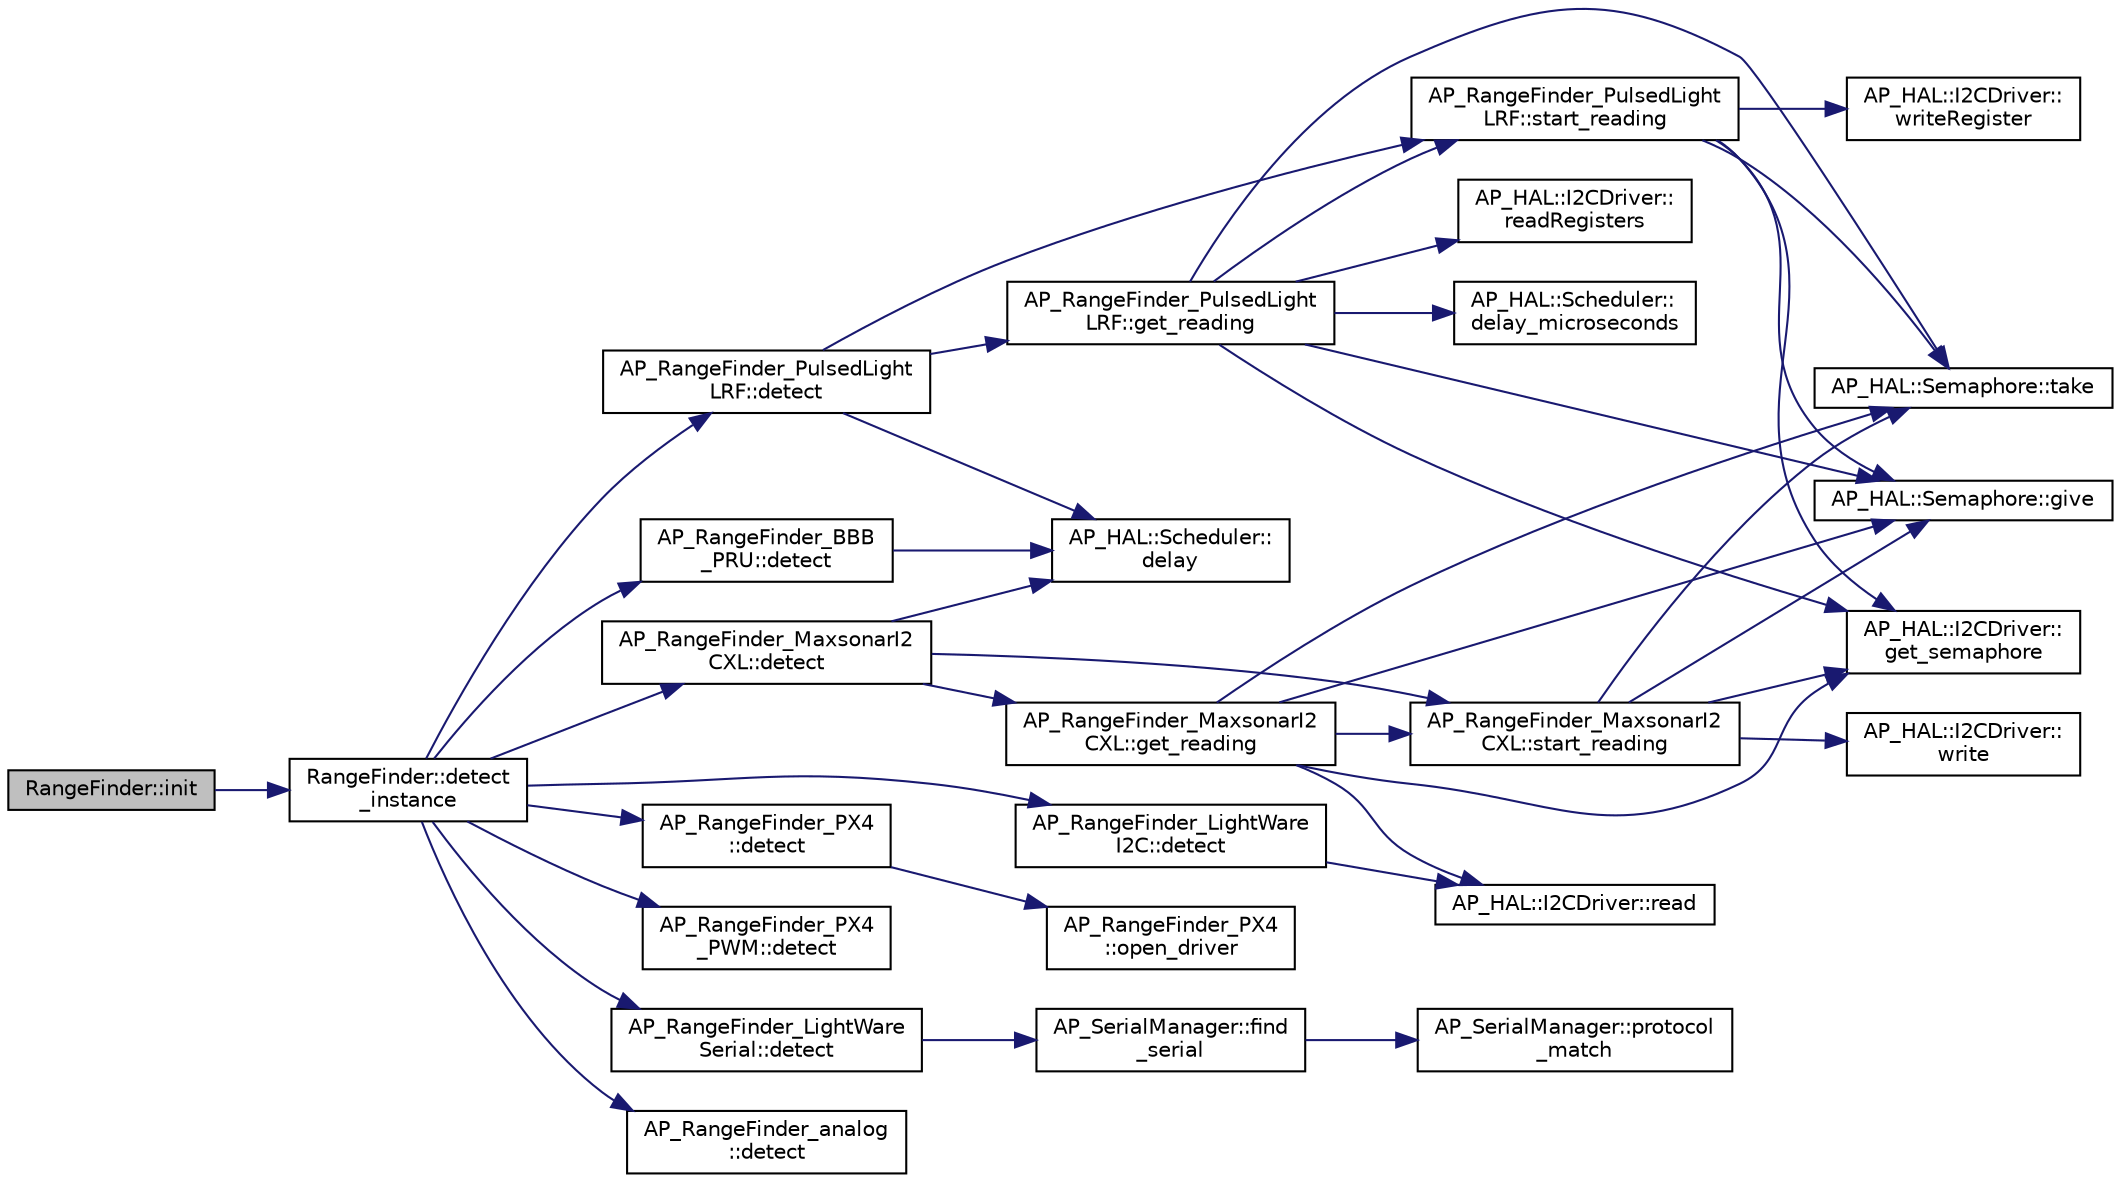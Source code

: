 digraph "RangeFinder::init"
{
 // INTERACTIVE_SVG=YES
  edge [fontname="Helvetica",fontsize="10",labelfontname="Helvetica",labelfontsize="10"];
  node [fontname="Helvetica",fontsize="10",shape=record];
  rankdir="LR";
  Node1 [label="RangeFinder::init",height=0.2,width=0.4,color="black", fillcolor="grey75", style="filled", fontcolor="black"];
  Node1 -> Node2 [color="midnightblue",fontsize="10",style="solid",fontname="Helvetica"];
  Node2 [label="RangeFinder::detect\l_instance",height=0.2,width=0.4,color="black", fillcolor="white", style="filled",URL="$classRangeFinder.html#a7f7f9dce880eb37d53df67cba39bdda9"];
  Node2 -> Node3 [color="midnightblue",fontsize="10",style="solid",fontname="Helvetica"];
  Node3 [label="AP_RangeFinder_PulsedLight\lLRF::detect",height=0.2,width=0.4,color="black", fillcolor="white", style="filled",URL="$classAP__RangeFinder__PulsedLightLRF.html#a12f05561023eacee38730a22aeaef09c"];
  Node3 -> Node4 [color="midnightblue",fontsize="10",style="solid",fontname="Helvetica"];
  Node4 [label="AP_RangeFinder_PulsedLight\lLRF::start_reading",height=0.2,width=0.4,color="black", fillcolor="white", style="filled",URL="$classAP__RangeFinder__PulsedLightLRF.html#aeb01c92de42ba4e384ef2a3cbc84f51f"];
  Node4 -> Node5 [color="midnightblue",fontsize="10",style="solid",fontname="Helvetica"];
  Node5 [label="AP_HAL::I2CDriver::\lget_semaphore",height=0.2,width=0.4,color="black", fillcolor="white", style="filled",URL="$classAP__HAL_1_1I2CDriver.html#a373424b46be08ef36d53844f88b5398e"];
  Node4 -> Node6 [color="midnightblue",fontsize="10",style="solid",fontname="Helvetica"];
  Node6 [label="AP_HAL::Semaphore::take",height=0.2,width=0.4,color="black", fillcolor="white", style="filled",URL="$classAP__HAL_1_1Semaphore.html#abd3a0affad8bb211981a979f30386589"];
  Node4 -> Node7 [color="midnightblue",fontsize="10",style="solid",fontname="Helvetica"];
  Node7 [label="AP_HAL::I2CDriver::\lwriteRegister",height=0.2,width=0.4,color="black", fillcolor="white", style="filled",URL="$classAP__HAL_1_1I2CDriver.html#a8e28e01b86bd1cb03efb7162f340444e"];
  Node4 -> Node8 [color="midnightblue",fontsize="10",style="solid",fontname="Helvetica"];
  Node8 [label="AP_HAL::Semaphore::give",height=0.2,width=0.4,color="black", fillcolor="white", style="filled",URL="$classAP__HAL_1_1Semaphore.html#afcdbf03d5bea9d83037acc93bfaea7ce"];
  Node3 -> Node9 [color="midnightblue",fontsize="10",style="solid",fontname="Helvetica"];
  Node9 [label="AP_HAL::Scheduler::\ldelay",height=0.2,width=0.4,color="black", fillcolor="white", style="filled",URL="$classAP__HAL_1_1Scheduler.html#ab3175e2e6223ccfe82f957e41cc12b26"];
  Node3 -> Node10 [color="midnightblue",fontsize="10",style="solid",fontname="Helvetica"];
  Node10 [label="AP_RangeFinder_PulsedLight\lLRF::get_reading",height=0.2,width=0.4,color="black", fillcolor="white", style="filled",URL="$classAP__RangeFinder__PulsedLightLRF.html#a51ff133034bca6db07bbf0792e3df4c2"];
  Node10 -> Node5 [color="midnightblue",fontsize="10",style="solid",fontname="Helvetica"];
  Node10 -> Node6 [color="midnightblue",fontsize="10",style="solid",fontname="Helvetica"];
  Node10 -> Node11 [color="midnightblue",fontsize="10",style="solid",fontname="Helvetica"];
  Node11 [label="AP_HAL::I2CDriver::\lreadRegisters",height=0.2,width=0.4,color="black", fillcolor="white", style="filled",URL="$classAP__HAL_1_1I2CDriver.html#a5826f44fd0ab5a87db1c14f5a3d55561"];
  Node10 -> Node8 [color="midnightblue",fontsize="10",style="solid",fontname="Helvetica"];
  Node10 -> Node12 [color="midnightblue",fontsize="10",style="solid",fontname="Helvetica"];
  Node12 [label="AP_HAL::Scheduler::\ldelay_microseconds",height=0.2,width=0.4,color="black", fillcolor="white", style="filled",URL="$classAP__HAL_1_1Scheduler.html#a78c4f1b1f192ac1c99544b6cc8f099b0"];
  Node10 -> Node4 [color="midnightblue",fontsize="10",style="solid",fontname="Helvetica"];
  Node2 -> Node13 [color="midnightblue",fontsize="10",style="solid",fontname="Helvetica"];
  Node13 [label="AP_RangeFinder_MaxsonarI2\lCXL::detect",height=0.2,width=0.4,color="black", fillcolor="white", style="filled",URL="$classAP__RangeFinder__MaxsonarI2CXL.html#a63b2fdab67041f94c16928e1764871b2"];
  Node13 -> Node14 [color="midnightblue",fontsize="10",style="solid",fontname="Helvetica"];
  Node14 [label="AP_RangeFinder_MaxsonarI2\lCXL::start_reading",height=0.2,width=0.4,color="black", fillcolor="white", style="filled",URL="$classAP__RangeFinder__MaxsonarI2CXL.html#a51188886a94d87fc3ebb795c0b40f0e4"];
  Node14 -> Node5 [color="midnightblue",fontsize="10",style="solid",fontname="Helvetica"];
  Node14 -> Node6 [color="midnightblue",fontsize="10",style="solid",fontname="Helvetica"];
  Node14 -> Node15 [color="midnightblue",fontsize="10",style="solid",fontname="Helvetica"];
  Node15 [label="AP_HAL::I2CDriver::\lwrite",height=0.2,width=0.4,color="black", fillcolor="white", style="filled",URL="$classAP__HAL_1_1I2CDriver.html#a31721a0154b78760595785506d92f38e"];
  Node14 -> Node8 [color="midnightblue",fontsize="10",style="solid",fontname="Helvetica"];
  Node13 -> Node9 [color="midnightblue",fontsize="10",style="solid",fontname="Helvetica"];
  Node13 -> Node16 [color="midnightblue",fontsize="10",style="solid",fontname="Helvetica"];
  Node16 [label="AP_RangeFinder_MaxsonarI2\lCXL::get_reading",height=0.2,width=0.4,color="black", fillcolor="white", style="filled",URL="$classAP__RangeFinder__MaxsonarI2CXL.html#a43b8ffc54c0ed66221d0bb61c3e181e9"];
  Node16 -> Node5 [color="midnightblue",fontsize="10",style="solid",fontname="Helvetica"];
  Node16 -> Node6 [color="midnightblue",fontsize="10",style="solid",fontname="Helvetica"];
  Node16 -> Node17 [color="midnightblue",fontsize="10",style="solid",fontname="Helvetica"];
  Node17 [label="AP_HAL::I2CDriver::read",height=0.2,width=0.4,color="black", fillcolor="white", style="filled",URL="$classAP__HAL_1_1I2CDriver.html#a223decf0fed4d81b10e740411026e2f3"];
  Node16 -> Node8 [color="midnightblue",fontsize="10",style="solid",fontname="Helvetica"];
  Node16 -> Node14 [color="midnightblue",fontsize="10",style="solid",fontname="Helvetica"];
  Node2 -> Node18 [color="midnightblue",fontsize="10",style="solid",fontname="Helvetica"];
  Node18 [label="AP_RangeFinder_LightWare\lI2C::detect",height=0.2,width=0.4,color="black", fillcolor="white", style="filled",URL="$classAP__RangeFinder__LightWareI2C.html#a8925d48baad64ada390a59e79331793f"];
  Node18 -> Node17 [color="midnightblue",fontsize="10",style="solid",fontname="Helvetica"];
  Node2 -> Node19 [color="midnightblue",fontsize="10",style="solid",fontname="Helvetica"];
  Node19 [label="AP_RangeFinder_PX4\l::detect",height=0.2,width=0.4,color="black", fillcolor="white", style="filled",URL="$classAP__RangeFinder__PX4.html#a5a3dda8e68d91d1c70177b6e903ab4de"];
  Node19 -> Node20 [color="midnightblue",fontsize="10",style="solid",fontname="Helvetica"];
  Node20 [label="AP_RangeFinder_PX4\l::open_driver",height=0.2,width=0.4,color="black", fillcolor="white", style="filled",URL="$classAP__RangeFinder__PX4.html#a5a9cdef8412cd21caaad6b59a3a61956"];
  Node2 -> Node21 [color="midnightblue",fontsize="10",style="solid",fontname="Helvetica"];
  Node21 [label="AP_RangeFinder_PX4\l_PWM::detect",height=0.2,width=0.4,color="black", fillcolor="white", style="filled",URL="$classAP__RangeFinder__PX4__PWM.html#a55a5489f43240f0e64b7a1e01f964daa"];
  Node2 -> Node22 [color="midnightblue",fontsize="10",style="solid",fontname="Helvetica"];
  Node22 [label="AP_RangeFinder_BBB\l_PRU::detect",height=0.2,width=0.4,color="black", fillcolor="white", style="filled",URL="$classAP__RangeFinder__BBB__PRU.html#ab94b345fb67b99e3e9caefb0d33957ef"];
  Node22 -> Node9 [color="midnightblue",fontsize="10",style="solid",fontname="Helvetica"];
  Node2 -> Node23 [color="midnightblue",fontsize="10",style="solid",fontname="Helvetica"];
  Node23 [label="AP_RangeFinder_LightWare\lSerial::detect",height=0.2,width=0.4,color="black", fillcolor="white", style="filled",URL="$classAP__RangeFinder__LightWareSerial.html#a03476ac43d0c50f4c10efaa466a26fd4"];
  Node23 -> Node24 [color="midnightblue",fontsize="10",style="solid",fontname="Helvetica"];
  Node24 [label="AP_SerialManager::find\l_serial",height=0.2,width=0.4,color="black", fillcolor="white", style="filled",URL="$classAP__SerialManager.html#af80d1e798f50bcd4ffcff2f3313e3950"];
  Node24 -> Node25 [color="midnightblue",fontsize="10",style="solid",fontname="Helvetica"];
  Node25 [label="AP_SerialManager::protocol\l_match",height=0.2,width=0.4,color="black", fillcolor="white", style="filled",URL="$classAP__SerialManager.html#a0b9318b2cf0f61a6e13d46a125dc038b"];
  Node2 -> Node26 [color="midnightblue",fontsize="10",style="solid",fontname="Helvetica"];
  Node26 [label="AP_RangeFinder_analog\l::detect",height=0.2,width=0.4,color="black", fillcolor="white", style="filled",URL="$classAP__RangeFinder__analog.html#a32053b2456e3c97ac33ef34577d5668f"];
}
